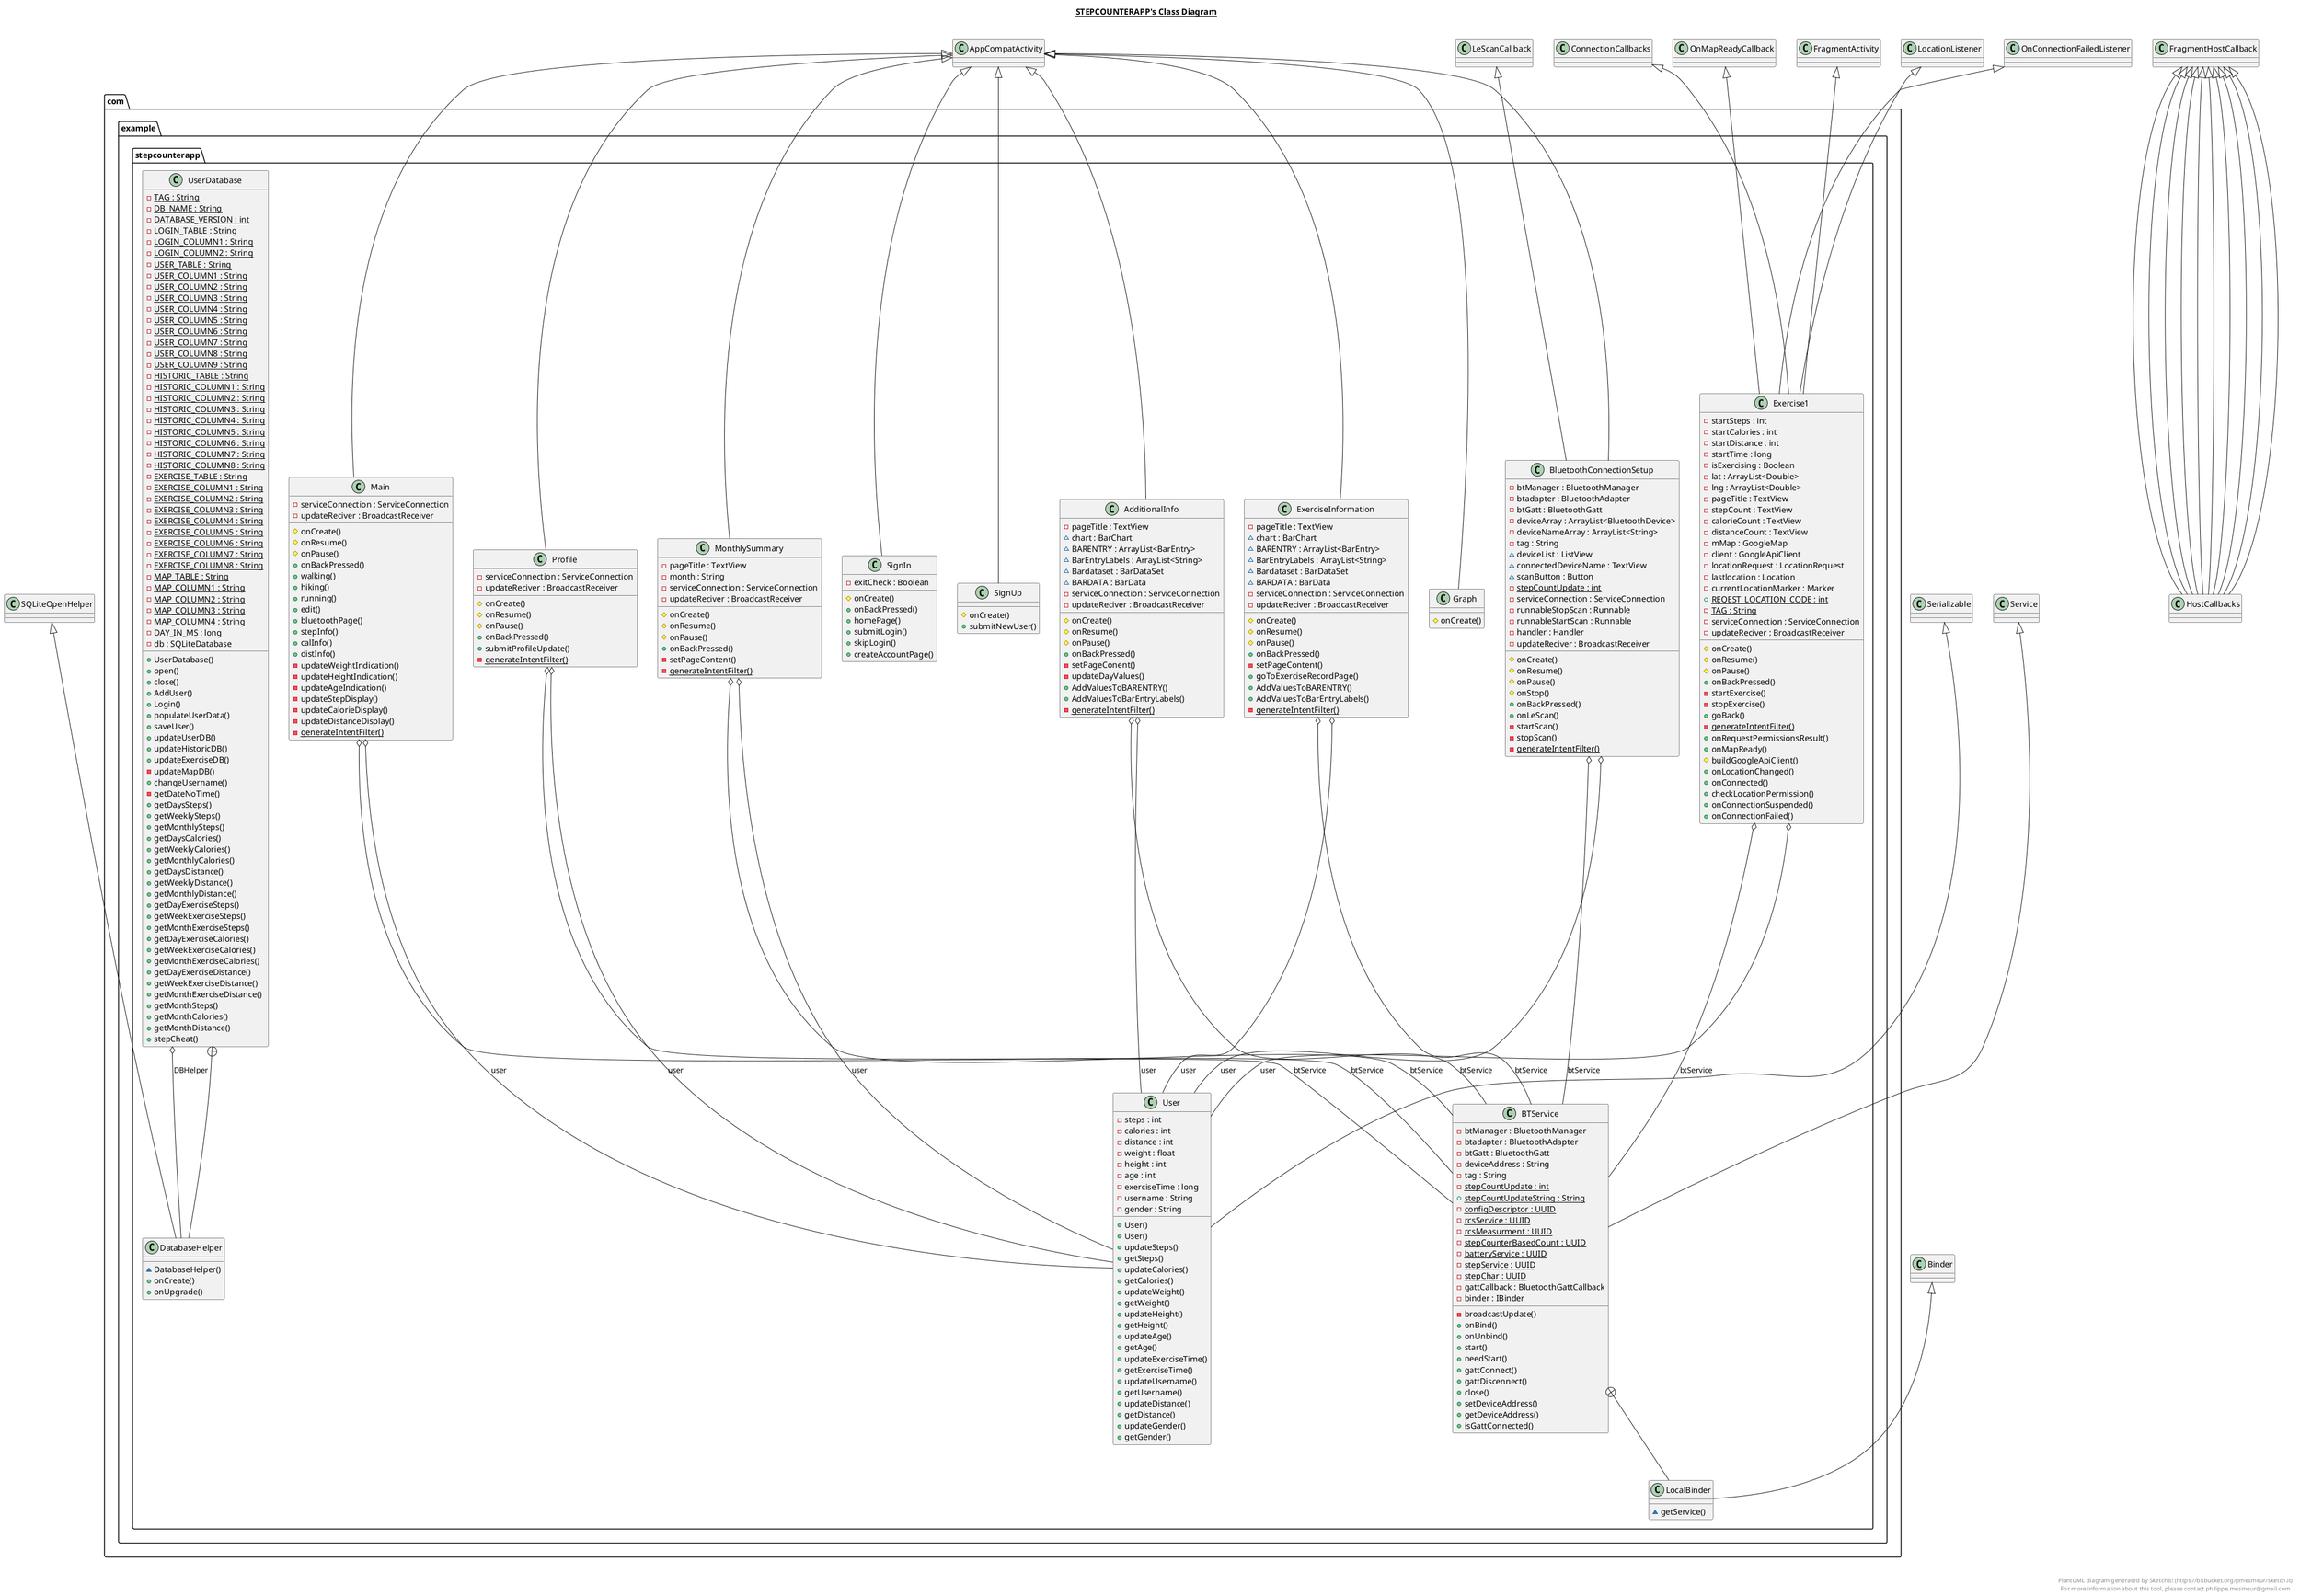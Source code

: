 @startuml

title __STEPCOUNTERAPP's Class Diagram__\n

  package com.example.stepcounterapp {
    class AdditionalInfo {
        - pageTitle : TextView
        ~ chart : BarChart
        ~ BARENTRY : ArrayList<BarEntry>
        ~ BarEntryLabels : ArrayList<String>
        ~ Bardataset : BarDataSet
        ~ BARDATA : BarData
        - serviceConnection : ServiceConnection
        - updateReciver : BroadcastReceiver
        # onCreate()
        # onResume()
        # onPause()
        + onBackPressed()
        - setPageConent()
        - updateDayValues()
        + AddValuesToBARENTRY()
        + AddValuesToBarEntryLabels()
        {static} - generateIntentFilter()
    }
  }
  

  package com.example.stepcounterapp {
    class BTService {
        - btManager : BluetoothManager
        - btadapter : BluetoothAdapter
        - btGatt : BluetoothGatt
        - deviceAddress : String
        - tag : String
        {static} - stepCountUpdate : int
        {static} + stepCountUpdateString : String
        {static} - configDescriptor : UUID
        {static} - rcsService : UUID
        {static} - rcsMeasurment : UUID
        {static} - stepCounterBasedCount : UUID
        {static} - batteryService : UUID
        {static} - stepService : UUID
        {static} - stepChar : UUID
        - gattCallback : BluetoothGattCallback
        - binder : IBinder
        - broadcastUpdate()
        + onBind()
        + onUnbind()
        + start()
        + needStart()
        + gattConnect()
        + gattDiscennect()
        + close()
        + setDeviceAddress()
        + getDeviceAddress()
        + isGattConnected()
    }
  }
  

  package com.example.stepcounterapp {
    class LocalBinder {
        ~ getService()
    }
  }
  

  package com.example.stepcounterapp {
    class BluetoothConnectionSetup {
        - btManager : BluetoothManager
        - btadapter : BluetoothAdapter
        - btGatt : BluetoothGatt
        - deviceArray : ArrayList<BluetoothDevice>
        - deviceNameArray : ArrayList<String>
        - tag : String
        ~ deviceList : ListView
        ~ connectedDeviceName : TextView
        ~ scanButton : Button
        {static} - stepCountUpdate : int
        - serviceConnection : ServiceConnection
        - runnableStopScan : Runnable
        - runnableStartScan : Runnable
        - handler : Handler
        - updateReciver : BroadcastReceiver
        # onCreate()
        # onResume()
        # onPause()
        # onStop()
        + onBackPressed()
        + onLeScan()
        - startScan()
        - stopScan()
        {static} - generateIntentFilter()
    }
  }
  

  package com.example.stepcounterapp {
    class Exercise1 {
        - startSteps : int
        - startCalories : int
        - startDistance : int
        - startTime : long
        - isExercising : Boolean
        - lat : ArrayList<Double>
        - lng : ArrayList<Double>
        - pageTitle : TextView
        - stepCount : TextView
        - calorieCount : TextView
        - distanceCount : TextView
        - mMap : GoogleMap
        - client : GoogleApiClient
        - locationRequest : LocationRequest
        - lastlocation : Location
        - currentLocationMarker : Marker
        {static} + REQEST_LOCATION_CODE : int
        {static} - TAG : String
        - serviceConnection : ServiceConnection
        - updateReciver : BroadcastReceiver
        # onCreate()
        # onResume()
        # onPause()
        + onBackPressed()
        - startExercise()
        - stopExercise()
        + goBack()
        {static} - generateIntentFilter()
        + onRequestPermissionsResult()
        + onMapReady()
        # buildGoogleApiClient()
        + onLocationChanged()
        + onConnected()
        + checkLocationPermission()
        + onConnectionSuspended()
        + onConnectionFailed()
    }
  }
  

  package com.example.stepcounterapp {
    class ExerciseInformation {
        - pageTitle : TextView
        ~ chart : BarChart
        ~ BARENTRY : ArrayList<BarEntry>
        ~ BarEntryLabels : ArrayList<String>
        ~ Bardataset : BarDataSet
        ~ BARDATA : BarData
        - serviceConnection : ServiceConnection
        - updateReciver : BroadcastReceiver
        # onCreate()
        # onResume()
        # onPause()
        + onBackPressed()
        - setPageContent()
        + goToExerciseRecordPage()
        + AddValuesToBARENTRY()
        + AddValuesToBarEntryLabels()
        {static} - generateIntentFilter()
    }
  }
  

  package com.example.stepcounterapp {
    class Graph {
        # onCreate()
    }
  }
  

  package com.example.stepcounterapp {
    class Main {
        - serviceConnection : ServiceConnection
        - updateReciver : BroadcastReceiver
        # onCreate()
        # onResume()
        # onPause()
        + onBackPressed()
        + walking()
        + hiking()
        + running()
        + edit()
        + bluetoothPage()
        + stepInfo()
        + calInfo()
        + distInfo()
        - updateWeightIndication()
        - updateHeightIndication()
        - updateAgeIndication()
        - updateStepDisplay()
        - updateCalorieDisplay()
        - updateDistanceDisplay()
        {static} - generateIntentFilter()
    }
  }
  

  package com.example.stepcounterapp {
    class MonthlySummary {
        - pageTitle : TextView
        - month : String
        - serviceConnection : ServiceConnection
        - updateReciver : BroadcastReceiver
        # onCreate()
        # onResume()
        # onPause()
        + onBackPressed()
        - setPageContent()
        {static} - generateIntentFilter()
    }
  }
  

  package com.example.stepcounterapp {
    class Profile {
        - serviceConnection : ServiceConnection
        - updateReciver : BroadcastReceiver
        # onCreate()
        # onResume()
        # onPause()
        + onBackPressed()
        + submitProfileUpdate()
        {static} - generateIntentFilter()
    }
  }
  

  package com.example.stepcounterapp {
    class SignIn {
        - exitCheck : Boolean
        # onCreate()
        + onBackPressed()
        + homePage()
        + submitLogin()
        + skipLogin()
        + createAccountPage()
    }
  }
  

  package com.example.stepcounterapp {
    class SignUp {
        # onCreate()
        + submitNewUser()
    }
  }
  

  package com.example.stepcounterapp {
    class User {
        - steps : int
        - calories : int
        - distance : int
        - weight : float
        - height : int
        - age : int
        - exerciseTime : long
        - username : String
        - gender : String
        + User()
        + User()
        + updateSteps()
        + getSteps()
        + updateCalories()
        + getCalories()
        + updateWeight()
        + getWeight()
        + updateHeight()
        + getHeight()
        + updateAge()
        + getAge()
        + updateExerciseTime()
        + getExerciseTime()
        + updateUsername()
        + getUsername()
        + updateDistance()
        + getDistance()
        + updateGender()
        + getGender()
    }
  }
  

  package com.example.stepcounterapp {
    class UserDatabase {
        {static} - TAG : String
        {static} - DB_NAME : String
        {static} - DATABASE_VERSION : int
        {static} - LOGIN_TABLE : String
        {static} - LOGIN_COLUMN1 : String
        {static} - LOGIN_COLUMN2 : String
        {static} - USER_TABLE : String
        {static} - USER_COLUMN1 : String
        {static} - USER_COLUMN2 : String
        {static} - USER_COLUMN3 : String
        {static} - USER_COLUMN4 : String
        {static} - USER_COLUMN5 : String
        {static} - USER_COLUMN6 : String
        {static} - USER_COLUMN7 : String
        {static} - USER_COLUMN8 : String
        {static} - USER_COLUMN9 : String
        {static} - HISTORIC_TABLE : String
        {static} - HISTORIC_COLUMN1 : String
        {static} - HISTORIC_COLUMN2 : String
        {static} - HISTORIC_COLUMN3 : String
        {static} - HISTORIC_COLUMN4 : String
        {static} - HISTORIC_COLUMN5 : String
        {static} - HISTORIC_COLUMN6 : String
        {static} - HISTORIC_COLUMN7 : String
        {static} - HISTORIC_COLUMN8 : String
        {static} - EXERCISE_TABLE : String
        {static} - EXERCISE_COLUMN1 : String
        {static} - EXERCISE_COLUMN2 : String
        {static} - EXERCISE_COLUMN3 : String
        {static} - EXERCISE_COLUMN4 : String
        {static} - EXERCISE_COLUMN5 : String
        {static} - EXERCISE_COLUMN6 : String
        {static} - EXERCISE_COLUMN7 : String
        {static} - EXERCISE_COLUMN8 : String
        {static} - MAP_TABLE : String
        {static} - MAP_COLUMN1 : String
        {static} - MAP_COLUMN2 : String
        {static} - MAP_COLUMN3 : String
        {static} - MAP_COLUMN4 : String
        {static} - DAY_IN_MS : long
        - db : SQLiteDatabase
        + UserDatabase()
        + open()
        + close()
        + AddUser()
        + Login()
        + populateUserData()
        + saveUser()
        + updateUserDB()
        + updateHistoricDB()
        + updateExerciseDB()
        - updateMapDB()
        + changeUsername()
        - getDateNoTime()
        + getDaysSteps()
        + getWeeklySteps()
        + getMonthlySteps()
        + getDaysCalories()
        + getWeeklyCalories()
        + getMonthlyCalories()
        + getDaysDistance()
        + getWeeklyDistance()
        + getMonthlyDistance()
        + getDayExerciseSteps()
        + getWeekExerciseSteps()
        + getMonthExerciseSteps()
        + getDayExerciseCalories()
        + getWeekExerciseCalories()
        + getMonthExerciseCalories()
        + getDayExerciseDistance()
        + getWeekExerciseDistance()
        + getMonthExerciseDistance()
        + getMonthSteps()
        + getMonthCalories()
        + getMonthDistance()
        + stepCheat()
    }
  }
  

  package com.example.stepcounterapp {
    class DatabaseHelper {
        ~ DatabaseHelper()
        + onCreate()
        + onUpgrade()
    }
  }
  

  AdditionalInfo -up-|> AppCompatActivity
  AdditionalInfo o-- User : user
  AdditionalInfo o-- BTService : btService
  HostCallbacks -up-|> FragmentHostCallback
  BTService -up-|> Service
  BTService +-down- LocalBinder
  LocalBinder -up-|> Binder
  BluetoothConnectionSetup -up-|> LeScanCallback
  BluetoothConnectionSetup -up-|> AppCompatActivity
  BluetoothConnectionSetup o-- User : user
  BluetoothConnectionSetup o-- BTService : btService
  HostCallbacks -up-|> FragmentHostCallback
  Exercise1 -up-|> OnMapReadyCallback
  Exercise1 -up-|> ConnectionCallbacks
  Exercise1 -up-|> OnConnectionFailedListener
  Exercise1 -up-|> LocationListener
  Exercise1 -up-|> FragmentActivity
  Exercise1 o-- User : user
  Exercise1 o-- BTService : btService
  HostCallbacks -up-|> FragmentHostCallback
  ExerciseInformation -up-|> AppCompatActivity
  ExerciseInformation o-- User : user
  ExerciseInformation o-- BTService : btService
  HostCallbacks -up-|> FragmentHostCallback
  Graph -up-|> AppCompatActivity
  HostCallbacks -up-|> FragmentHostCallback
  Main -up-|> AppCompatActivity
  Main o-- User : user
  Main o-- BTService : btService
  HostCallbacks -up-|> FragmentHostCallback
  MonthlySummary -up-|> AppCompatActivity
  MonthlySummary o-- User : user
  MonthlySummary o-- BTService : btService
  HostCallbacks -up-|> FragmentHostCallback
  Profile -up-|> AppCompatActivity
  Profile o-- User : user
  Profile o-- BTService : btService
  HostCallbacks -up-|> FragmentHostCallback
  SignIn -up-|> AppCompatActivity
  HostCallbacks -up-|> FragmentHostCallback
  SignUp -up-|> AppCompatActivity
  HostCallbacks -up-|> FragmentHostCallback
  User -up-|> Serializable
  UserDatabase o-- DatabaseHelper : DBHelper
  UserDatabase +-down- DatabaseHelper
  DatabaseHelper -up-|> SQLiteOpenHelper


right footer


PlantUML diagram generated by SketchIt! (https://bitbucket.org/pmesmeur/sketch.it)
For more information about this tool, please contact philippe.mesmeur@gmail.com
endfooter

@enduml
